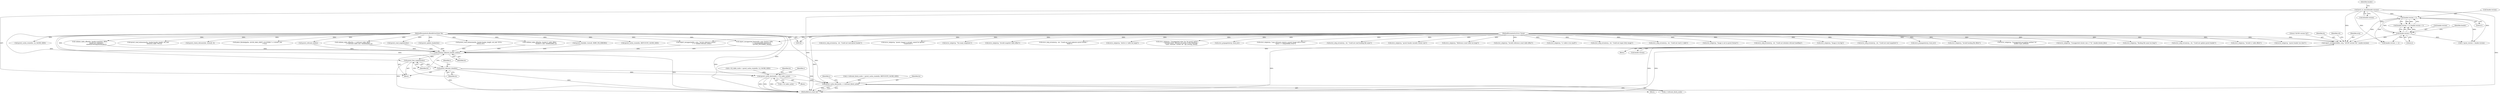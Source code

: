 digraph "0_qemu_6a83f8b5bec6f59e56cc49bd49e4c3f8f805d56f_0@pointer" {
"1000266" [label="(Call,report_unsupported(bs, errp, \"QCOW version %d\", header.version))"];
"1000121" [label="(MethodParameterIn,BlockDriverState *bs)"];
"1000124" [label="(MethodParameterIn,Error **errp)"];
"1000178" [label="(Call,be32_to_cpus(&header.version))"];
"1000260" [label="(Call,header.version > 3)"];
"1000255" [label="(Call,header.version < 2)"];
"1001437" [label="(Call,cleanup_unknown_header_ext(bs))"];
"1001439" [label="(Call,qcow2_free_snapshots(bs))"];
"1001441" [label="(Call,qcow2_refcount_close(bs))"];
"1001457" [label="(Call,qcow2_cache_destroy(bs, s->l2_table_cache))"];
"1001467" [label="(Call,qcow2_cache_destroy(bs, s->refcount_block_cache))"];
"1001469" [label="(Call,s->refcount_block_cache)"];
"1000487" [label="(Call,error_setg(errp, \"Invalid backing file offset\"))"];
"1000264" [label="(Literal,3)"];
"1000631" [label="(Call,error_setg(errp, \"Unsupported encryption method: %i\",\n                   header.crypt_method))"];
"1001467" [label="(Call,qcow2_cache_destroy(bs, s->refcount_block_cache))"];
"1000298" [label="(Call,error_setg(errp, \"Unsupported cluster size: 2^%i\", header.cluster_bits))"];
"1001085" [label="(Call,error_setg(errp, \"Backing file name too long\"))"];
"1001182" [label="(Call,error_setg_errno(errp, -ret, \"Could not update qcow2 header\"))"];
"1000891" [label="(Call,error_setg(errp, \"Invalid L1 table offset\"))"];
"1001482" [label="(MethodReturn,static int)"];
"1000402" [label="(Call,error_setg(errp, \"qcow2 header too short\"))"];
"1000167" [label="(Call,error_setg_errno(errp, -ret, \"Could not read qcow2 header\"))"];
"1000970" [label="(Call,s->l2_table_cache = qcow2_cache_create(bs, L2_CACHE_SIZE))"];
"1000270" [label="(Call,header.version)"];
"1000588" [label="(Call,error_setg(errp, \"qcow2: Image is corrupt; cannot be opened \"\n                       \"read/write\"))"];
"1000124" [label="(MethodParameterIn,Error **errp)"];
"1000776" [label="(Call,error_setg(errp, \"Too many snapshots\"))"];
"1000786" [label="(Call,validate_table_offset(bs, header.snapshots_offset,\n                                header.nb_snapshots,\n                                sizeof(QCowSnapshotHeader)))"];
"1001440" [label="(Identifier,bs)"];
"1000179" [label="(Call,&header.version)"];
"1001439" [label="(Call,qcow2_free_snapshots(bs))"];
"1001445" [label="(Identifier,s)"];
"1000269" [label="(Literal,\"QCOW version %d\")"];
"1000801" [label="(Call,error_setg(errp, \"Invalid snapshot table offset\"))"];
"1001441" [label="(Call,qcow2_refcount_close(bs))"];
"1001458" [label="(Identifier,bs)"];
"1001459" [label="(Call,s->l2_table_cache)"];
"1001018" [label="(Call,qcow2_refcount_init(bs))"];
"1000125" [label="(Block,)"];
"1000981" [label="(Call,qcow2_cache_create(bs, REFCOUNT_CACHE_SIZE))"];
"1000186" [label="(Identifier,header)"];
"1000472" [label="(Call,error_setg_errno(errp, -ret, \"Could not read unknown qcow2 header \"\n                             \"fields\"))"];
"1000259" [label="(Literal,2)"];
"1001474" [label="(Identifier,s)"];
"1000812" [label="(Call,error_setg(errp, \"Active L1 table too large\"))"];
"1001175" [label="(Call,qcow2_update_header(bs))"];
"1001456" [label="(Block,)"];
"1000121" [label="(MethodParameterIn,BlockDriverState *bs)"];
"1001358" [label="(Call,error_setg(errp, \"Unsupported value '%s' for qcow2 option \"\n                   \"'overlap-check'. Allowed are either of the following: \"\n                   \"none, constant, cached, all\", opt_overlap_check))"];
"1000255" [label="(Call,header.version < 2)"];
"1000267" [label="(Identifier,bs)"];
"1000274" [label="(Identifier,ret)"];
"1001442" [label="(Identifier,bs)"];
"1001042" [label="(Call,qcow2_read_extensions(bs, header.header_length, ext_end, NULL,\n        &local_err))"];
"1000254" [label="(Call,header.version < 2 || header.version > 3)"];
"1001052" [label="(Call,error_propagate(errp, local_err))"];
"1001438" [label="(Identifier,bs)"];
"1001413" [label="(Call,error_setg(errp, \"Lazy refcounts require a qcow2 image with at least \"\n                   \"qemu 1.1 compatibility level\"))"];
"1000876" [label="(Call,validate_table_offset(bs, header.l1_table_offset,\n                                header.l1_size, sizeof(uint64_t)))"];
"1001111" [label="(Call,error_setg_errno(errp, -ret, \"Could not read backing file name\"))"];
"1000974" [label="(Call,qcow2_cache_create(bs, L2_CACHE_SIZE))"];
"1000419" [label="(Call,error_setg(errp, \"qcow2 header exceeds cluster size\"))"];
"1000266" [label="(Call,report_unsupported(bs, errp, \"QCOW version %d\", header.version))"];
"1000260" [label="(Call,header.version > 3)"];
"1000750" [label="(Call,validate_table_offset(bs, s->refcount_table_offset,\n                                s->refcount_table_size, sizeof(uint64_t)))"];
"1000740" [label="(Call,error_setg(errp, \"Reference count table too large\"))"];
"1001437" [label="(Call,cleanup_unknown_header_ext(bs))"];
"1000977" [label="(Call,s->refcount_block_cache = qcow2_cache_create(bs, REFCOUNT_CACHE_SIZE))"];
"1000765" [label="(Call,error_setg(errp, \"Invalid reference count table offset\"))"];
"1001457" [label="(Call,qcow2_cache_destroy(bs, s->l2_table_cache))"];
"1000603" [label="(Call,report_unsupported(bs, errp, \"%d bit reference counts\",\n                           1 << header.refcount_order))"];
"1001140" [label="(Call,qcow2_read_snapshots(bs))"];
"1000866" [label="(Call,error_setg(errp, \"L1 table is too small\"))"];
"1001227" [label="(Call,error_setg_errno(errp, -ret, \"Could not repair dirty image\"))"];
"1000945" [label="(Call,error_setg_errno(errp, -ret, \"Could not read L1 table\"))"];
"1001217" [label="(Call,qcow2_check(bs, &result, BDRV_FIX_ERRORS))"];
"1001468" [label="(Identifier,bs)"];
"1000265" [label="(Block,)"];
"1000245" [label="(Call,error_setg(errp, \"Image is not in qcow2 format\"))"];
"1000268" [label="(Identifier,errp)"];
"1001025" [label="(Call,error_setg_errno(errp, -ret, \"Could not initialize refcount handling\"))"];
"1000546" [label="(Call,qcow2_read_extensions(bs, header.header_length, ext_end,\n                              &feature_table, NULL))"];
"1000262" [label="(Identifier,header)"];
"1001425" [label="(Call,qcow2_check_refcounts(bs, &result, 0))"];
"1000256" [label="(Call,header.version)"];
"1001464" [label="(Identifier,s)"];
"1000996" [label="(Call,qemu_blockalign(bs, QCOW_MAX_CRYPT_CLUSTERS * s->cluster_size\n                                  + 512))"];
"1000844" [label="(Call,error_setg(errp, \"Image is too big\"))"];
"1000555" [label="(Call,report_unsupported_feature(bs, errp, feature_table,\n                                   s->incompatible_features &\n                                   ~QCOW2_INCOMPAT_MASK))"];
"1001147" [label="(Call,error_setg_errno(errp, -ret, \"Could not read snapshots\"))"];
"1000178" [label="(Call,be32_to_cpus(&header.version))"];
"1001466" [label="(Block,)"];
"1000278" [label="(Call,s->qcow_version = header.version)"];
"1000261" [label="(Call,header.version)"];
"1000337" [label="(Call,header.version == 2)"];
"1001250" [label="(Call,error_propagate(errp, local_err))"];
"1000266" -> "1000265"  [label="AST: "];
"1000266" -> "1000270"  [label="CFG: "];
"1000267" -> "1000266"  [label="AST: "];
"1000268" -> "1000266"  [label="AST: "];
"1000269" -> "1000266"  [label="AST: "];
"1000270" -> "1000266"  [label="AST: "];
"1000274" -> "1000266"  [label="CFG: "];
"1000266" -> "1001482"  [label="DDG: "];
"1000266" -> "1001482"  [label="DDG: "];
"1000266" -> "1001482"  [label="DDG: "];
"1000121" -> "1000266"  [label="DDG: "];
"1000124" -> "1000266"  [label="DDG: "];
"1000178" -> "1000266"  [label="DDG: "];
"1000260" -> "1000266"  [label="DDG: "];
"1000255" -> "1000266"  [label="DDG: "];
"1000266" -> "1001437"  [label="DDG: "];
"1000121" -> "1000120"  [label="AST: "];
"1000121" -> "1001482"  [label="DDG: "];
"1000121" -> "1000546"  [label="DDG: "];
"1000121" -> "1000555"  [label="DDG: "];
"1000121" -> "1000603"  [label="DDG: "];
"1000121" -> "1000750"  [label="DDG: "];
"1000121" -> "1000786"  [label="DDG: "];
"1000121" -> "1000876"  [label="DDG: "];
"1000121" -> "1000974"  [label="DDG: "];
"1000121" -> "1000981"  [label="DDG: "];
"1000121" -> "1000996"  [label="DDG: "];
"1000121" -> "1001018"  [label="DDG: "];
"1000121" -> "1001042"  [label="DDG: "];
"1000121" -> "1001140"  [label="DDG: "];
"1000121" -> "1001175"  [label="DDG: "];
"1000121" -> "1001217"  [label="DDG: "];
"1000121" -> "1001425"  [label="DDG: "];
"1000121" -> "1001437"  [label="DDG: "];
"1000121" -> "1001439"  [label="DDG: "];
"1000121" -> "1001441"  [label="DDG: "];
"1000121" -> "1001457"  [label="DDG: "];
"1000121" -> "1001467"  [label="DDG: "];
"1000124" -> "1000120"  [label="AST: "];
"1000124" -> "1001482"  [label="DDG: "];
"1000124" -> "1000167"  [label="DDG: "];
"1000124" -> "1000245"  [label="DDG: "];
"1000124" -> "1000298"  [label="DDG: "];
"1000124" -> "1000402"  [label="DDG: "];
"1000124" -> "1000419"  [label="DDG: "];
"1000124" -> "1000472"  [label="DDG: "];
"1000124" -> "1000487"  [label="DDG: "];
"1000124" -> "1000555"  [label="DDG: "];
"1000124" -> "1000588"  [label="DDG: "];
"1000124" -> "1000603"  [label="DDG: "];
"1000124" -> "1000631"  [label="DDG: "];
"1000124" -> "1000740"  [label="DDG: "];
"1000124" -> "1000765"  [label="DDG: "];
"1000124" -> "1000776"  [label="DDG: "];
"1000124" -> "1000801"  [label="DDG: "];
"1000124" -> "1000812"  [label="DDG: "];
"1000124" -> "1000844"  [label="DDG: "];
"1000124" -> "1000866"  [label="DDG: "];
"1000124" -> "1000891"  [label="DDG: "];
"1000124" -> "1000945"  [label="DDG: "];
"1000124" -> "1001025"  [label="DDG: "];
"1000124" -> "1001052"  [label="DDG: "];
"1000124" -> "1001085"  [label="DDG: "];
"1000124" -> "1001111"  [label="DDG: "];
"1000124" -> "1001147"  [label="DDG: "];
"1000124" -> "1001182"  [label="DDG: "];
"1000124" -> "1001227"  [label="DDG: "];
"1000124" -> "1001250"  [label="DDG: "];
"1000124" -> "1001358"  [label="DDG: "];
"1000124" -> "1001413"  [label="DDG: "];
"1000178" -> "1000125"  [label="AST: "];
"1000178" -> "1000179"  [label="CFG: "];
"1000179" -> "1000178"  [label="AST: "];
"1000186" -> "1000178"  [label="CFG: "];
"1000178" -> "1001482"  [label="DDG: "];
"1000178" -> "1001482"  [label="DDG: "];
"1000178" -> "1000255"  [label="DDG: "];
"1000178" -> "1000260"  [label="DDG: "];
"1000178" -> "1000278"  [label="DDG: "];
"1000178" -> "1000337"  [label="DDG: "];
"1000260" -> "1000254"  [label="AST: "];
"1000260" -> "1000264"  [label="CFG: "];
"1000261" -> "1000260"  [label="AST: "];
"1000264" -> "1000260"  [label="AST: "];
"1000254" -> "1000260"  [label="CFG: "];
"1000260" -> "1000254"  [label="DDG: "];
"1000260" -> "1000254"  [label="DDG: "];
"1000255" -> "1000260"  [label="DDG: "];
"1000260" -> "1000278"  [label="DDG: "];
"1000260" -> "1000337"  [label="DDG: "];
"1000255" -> "1000254"  [label="AST: "];
"1000255" -> "1000259"  [label="CFG: "];
"1000256" -> "1000255"  [label="AST: "];
"1000259" -> "1000255"  [label="AST: "];
"1000262" -> "1000255"  [label="CFG: "];
"1000254" -> "1000255"  [label="CFG: "];
"1000255" -> "1000254"  [label="DDG: "];
"1000255" -> "1000254"  [label="DDG: "];
"1000255" -> "1000278"  [label="DDG: "];
"1000255" -> "1000337"  [label="DDG: "];
"1001437" -> "1000125"  [label="AST: "];
"1001437" -> "1001438"  [label="CFG: "];
"1001438" -> "1001437"  [label="AST: "];
"1001440" -> "1001437"  [label="CFG: "];
"1001437" -> "1001482"  [label="DDG: "];
"1001217" -> "1001437"  [label="DDG: "];
"1000603" -> "1001437"  [label="DDG: "];
"1000786" -> "1001437"  [label="DDG: "];
"1001042" -> "1001437"  [label="DDG: "];
"1001140" -> "1001437"  [label="DDG: "];
"1000876" -> "1001437"  [label="DDG: "];
"1000750" -> "1001437"  [label="DDG: "];
"1001175" -> "1001437"  [label="DDG: "];
"1000555" -> "1001437"  [label="DDG: "];
"1001018" -> "1001437"  [label="DDG: "];
"1001437" -> "1001439"  [label="DDG: "];
"1001439" -> "1000125"  [label="AST: "];
"1001439" -> "1001440"  [label="CFG: "];
"1001440" -> "1001439"  [label="AST: "];
"1001442" -> "1001439"  [label="CFG: "];
"1001439" -> "1001482"  [label="DDG: "];
"1001439" -> "1001441"  [label="DDG: "];
"1001441" -> "1000125"  [label="AST: "];
"1001441" -> "1001442"  [label="CFG: "];
"1001442" -> "1001441"  [label="AST: "];
"1001445" -> "1001441"  [label="CFG: "];
"1001441" -> "1001482"  [label="DDG: "];
"1001441" -> "1001482"  [label="DDG: "];
"1001441" -> "1001457"  [label="DDG: "];
"1001441" -> "1001467"  [label="DDG: "];
"1001457" -> "1001456"  [label="AST: "];
"1001457" -> "1001459"  [label="CFG: "];
"1001458" -> "1001457"  [label="AST: "];
"1001459" -> "1001457"  [label="AST: "];
"1001464" -> "1001457"  [label="CFG: "];
"1001457" -> "1001482"  [label="DDG: "];
"1001457" -> "1001482"  [label="DDG: "];
"1001457" -> "1001482"  [label="DDG: "];
"1000970" -> "1001457"  [label="DDG: "];
"1001457" -> "1001467"  [label="DDG: "];
"1001467" -> "1001466"  [label="AST: "];
"1001467" -> "1001469"  [label="CFG: "];
"1001468" -> "1001467"  [label="AST: "];
"1001469" -> "1001467"  [label="AST: "];
"1001474" -> "1001467"  [label="CFG: "];
"1001467" -> "1001482"  [label="DDG: "];
"1001467" -> "1001482"  [label="DDG: "];
"1001467" -> "1001482"  [label="DDG: "];
"1000977" -> "1001467"  [label="DDG: "];
}
